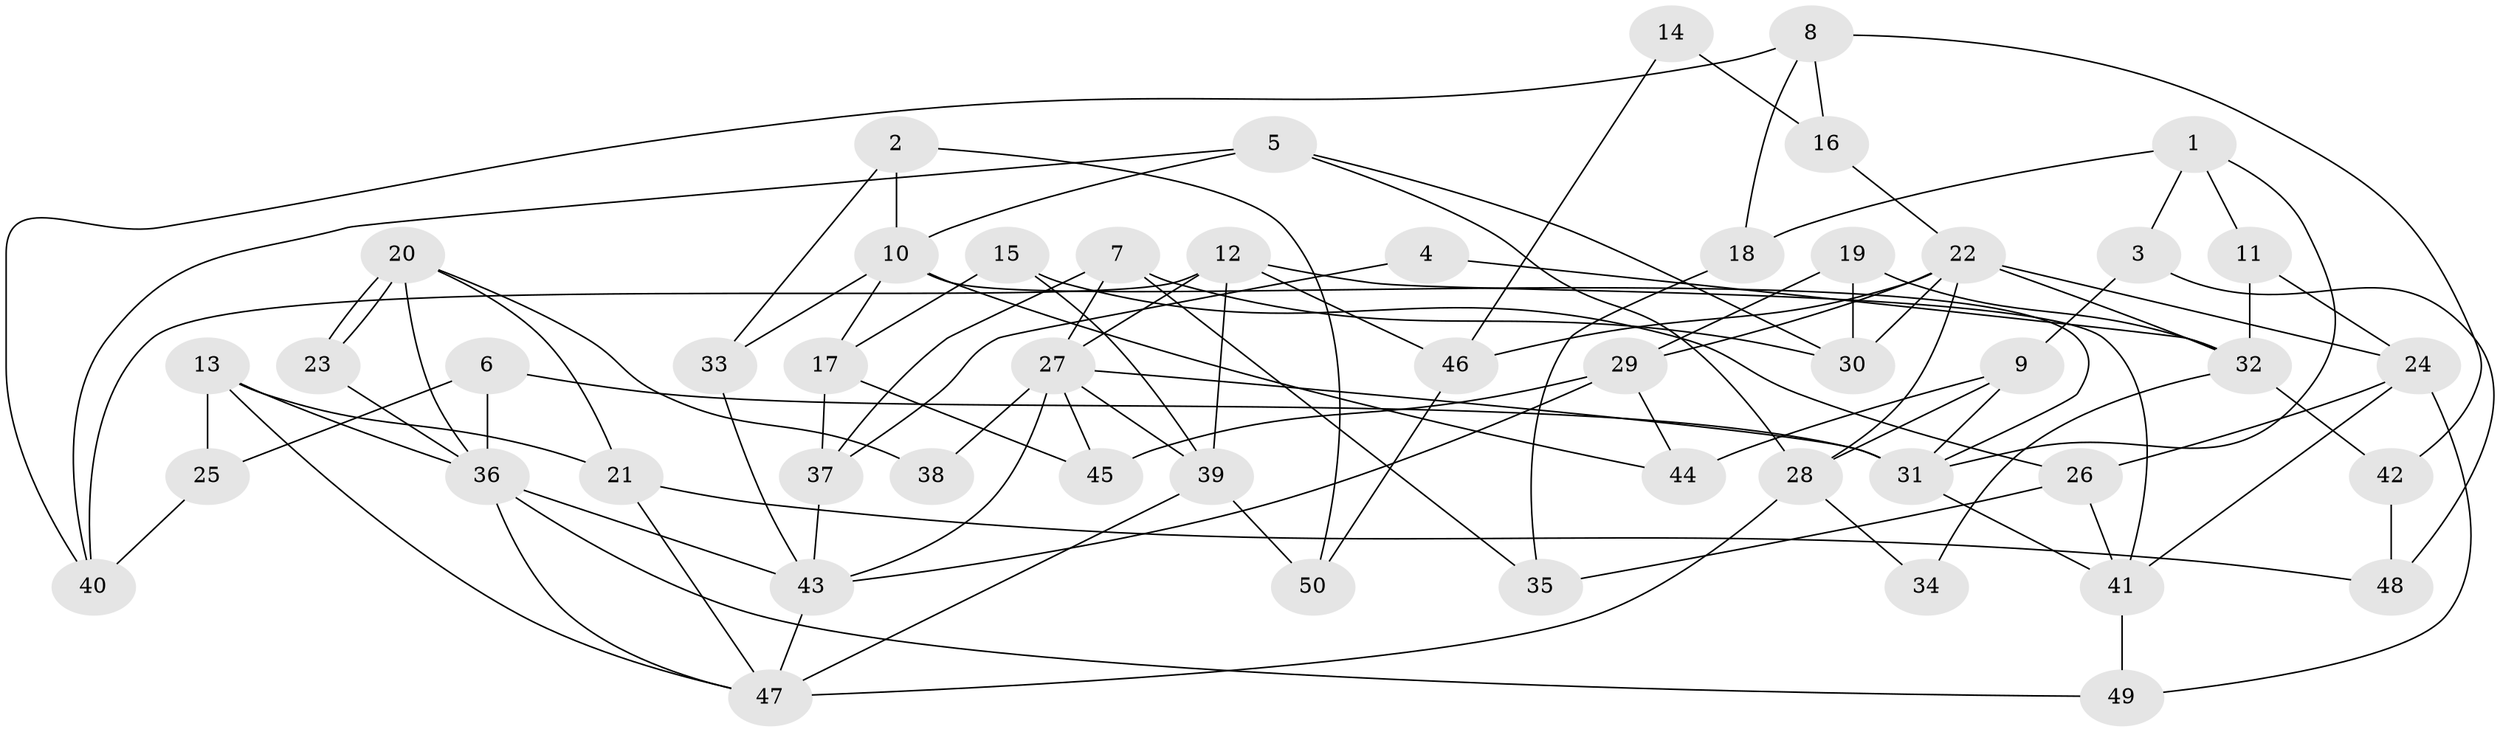 // coarse degree distribution, {4: 0.22580645161290322, 3: 0.25806451612903225, 7: 0.03225806451612903, 10: 0.03225806451612903, 6: 0.0967741935483871, 5: 0.12903225806451613, 12: 0.03225806451612903, 2: 0.16129032258064516, 9: 0.03225806451612903}
// Generated by graph-tools (version 1.1) at 2025/51/03/04/25 22:51:03]
// undirected, 50 vertices, 100 edges
graph export_dot {
  node [color=gray90,style=filled];
  1;
  2;
  3;
  4;
  5;
  6;
  7;
  8;
  9;
  10;
  11;
  12;
  13;
  14;
  15;
  16;
  17;
  18;
  19;
  20;
  21;
  22;
  23;
  24;
  25;
  26;
  27;
  28;
  29;
  30;
  31;
  32;
  33;
  34;
  35;
  36;
  37;
  38;
  39;
  40;
  41;
  42;
  43;
  44;
  45;
  46;
  47;
  48;
  49;
  50;
  1 -- 18;
  1 -- 31;
  1 -- 3;
  1 -- 11;
  2 -- 33;
  2 -- 50;
  2 -- 10;
  3 -- 9;
  3 -- 48;
  4 -- 32;
  4 -- 37;
  5 -- 30;
  5 -- 10;
  5 -- 28;
  5 -- 40;
  6 -- 31;
  6 -- 36;
  6 -- 25;
  7 -- 27;
  7 -- 37;
  7 -- 30;
  7 -- 35;
  8 -- 40;
  8 -- 42;
  8 -- 16;
  8 -- 18;
  9 -- 28;
  9 -- 44;
  9 -- 31;
  10 -- 31;
  10 -- 17;
  10 -- 33;
  10 -- 44;
  11 -- 24;
  11 -- 32;
  12 -- 27;
  12 -- 40;
  12 -- 39;
  12 -- 41;
  12 -- 46;
  13 -- 21;
  13 -- 47;
  13 -- 25;
  13 -- 36;
  14 -- 16;
  14 -- 46;
  15 -- 39;
  15 -- 26;
  15 -- 17;
  16 -- 22;
  17 -- 37;
  17 -- 45;
  18 -- 35;
  19 -- 30;
  19 -- 32;
  19 -- 29;
  20 -- 36;
  20 -- 23;
  20 -- 23;
  20 -- 21;
  20 -- 38;
  21 -- 47;
  21 -- 48;
  22 -- 24;
  22 -- 29;
  22 -- 28;
  22 -- 30;
  22 -- 32;
  22 -- 46;
  23 -- 36;
  24 -- 49;
  24 -- 41;
  24 -- 26;
  25 -- 40;
  26 -- 41;
  26 -- 35;
  27 -- 39;
  27 -- 43;
  27 -- 31;
  27 -- 38;
  27 -- 45;
  28 -- 34;
  28 -- 47;
  29 -- 45;
  29 -- 43;
  29 -- 44;
  31 -- 41;
  32 -- 34;
  32 -- 42;
  33 -- 43;
  36 -- 43;
  36 -- 47;
  36 -- 49;
  37 -- 43;
  39 -- 47;
  39 -- 50;
  41 -- 49;
  42 -- 48;
  43 -- 47;
  46 -- 50;
}
